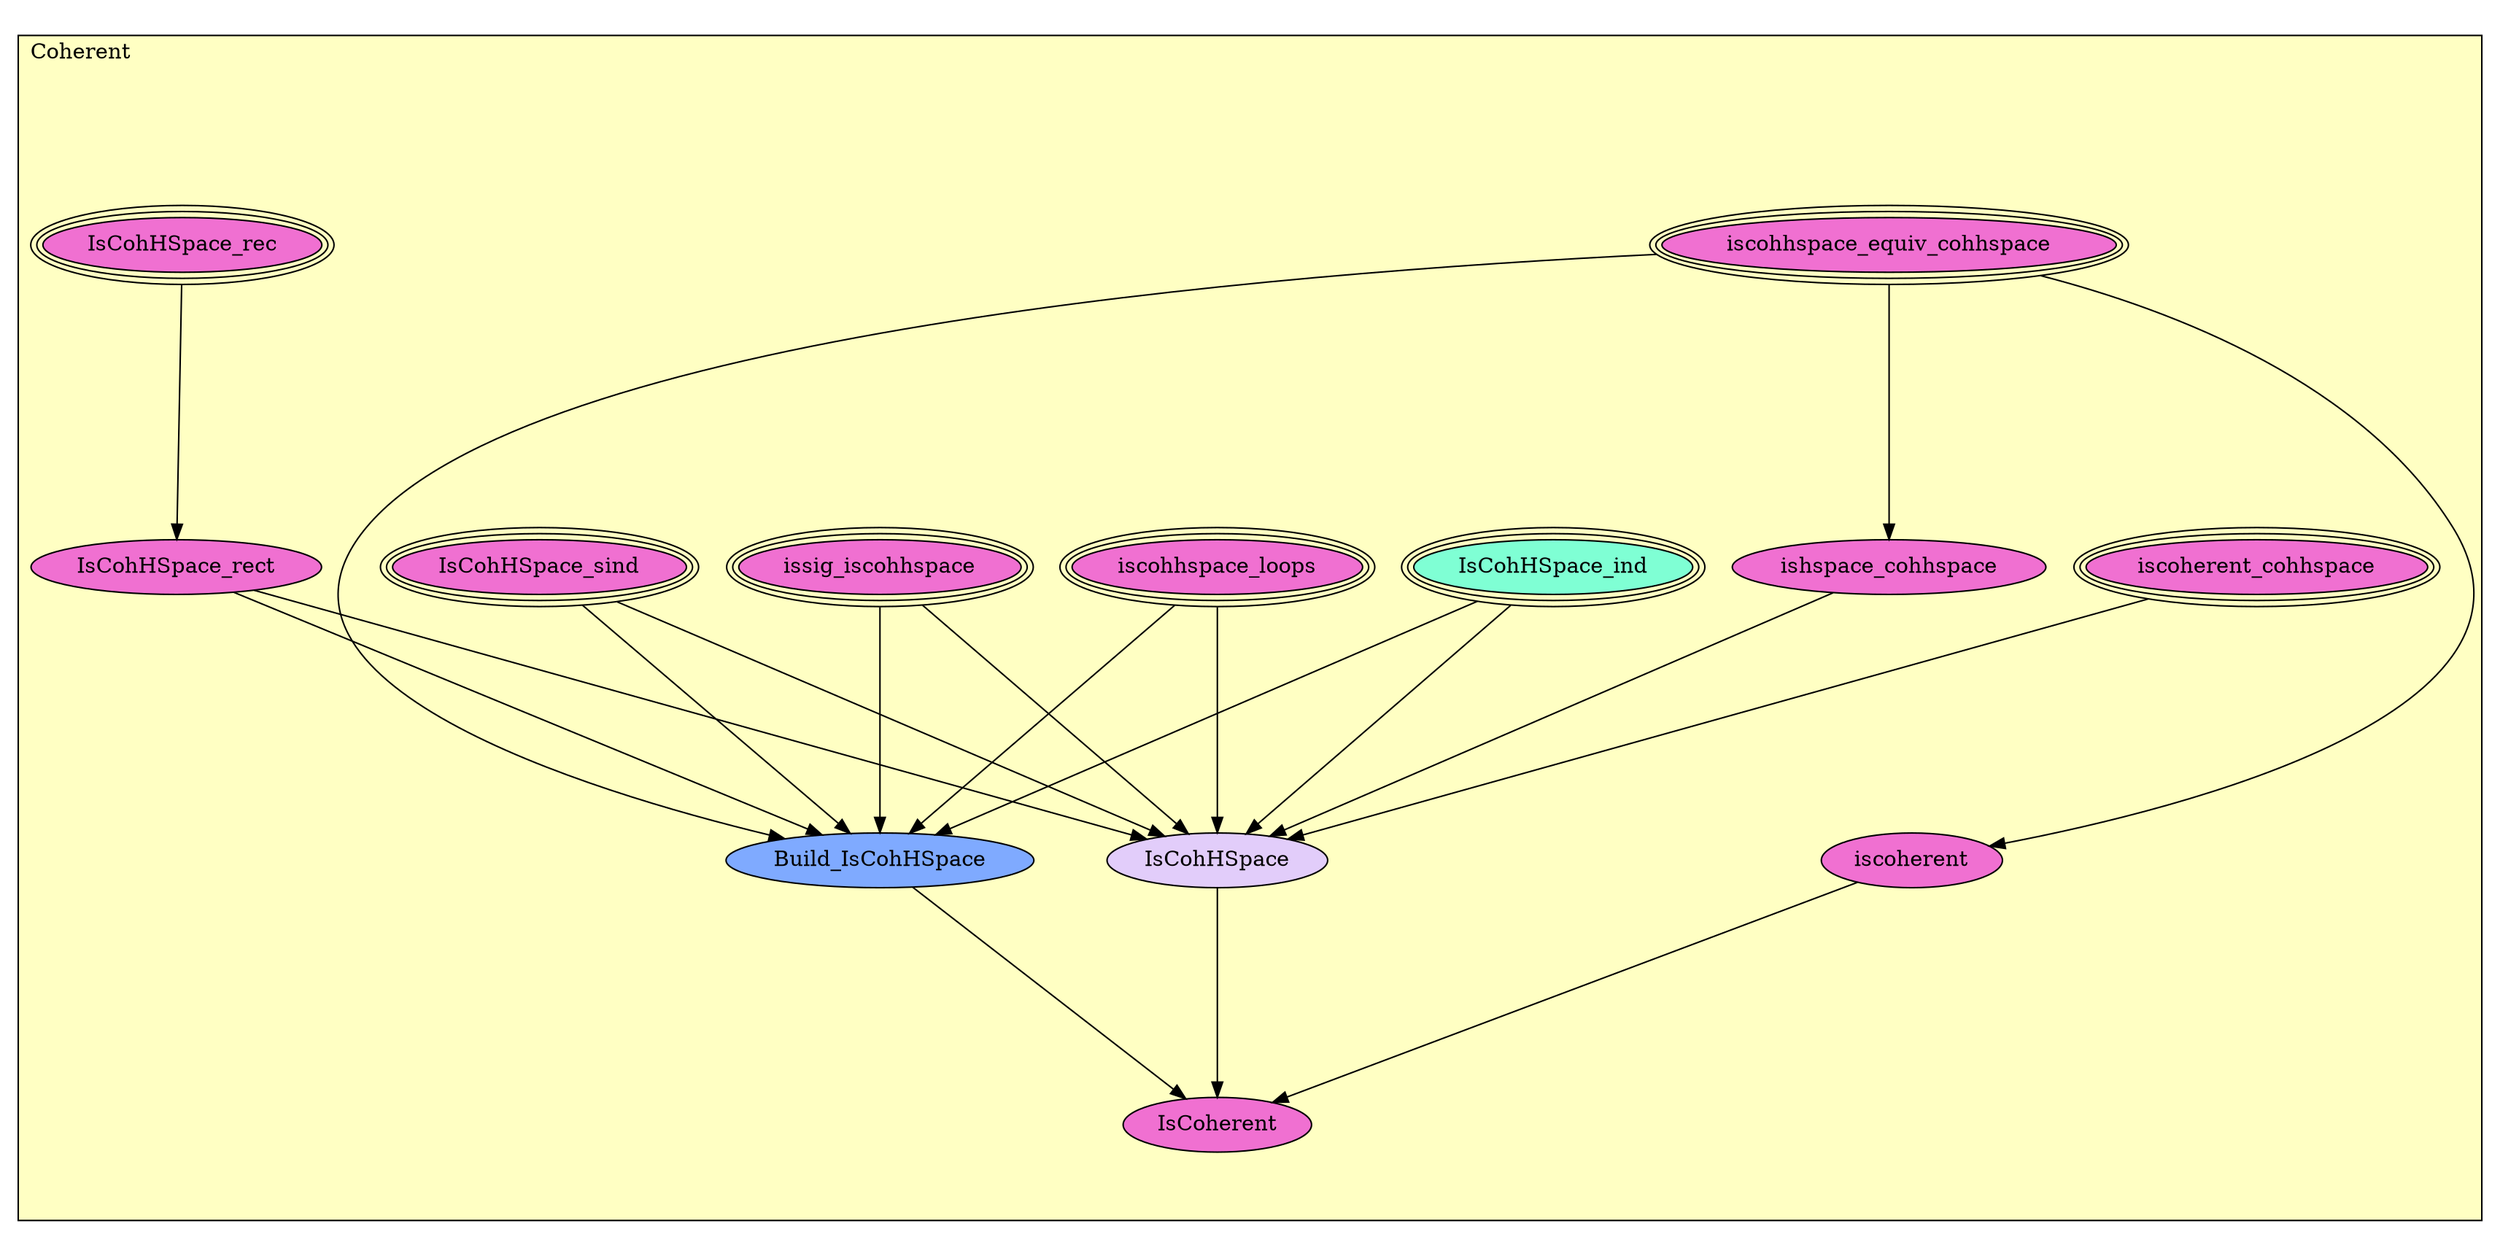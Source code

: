 digraph HoTT_Homotopy_HSpace_Coherent {
  graph [ratio=0.5]
  node [style=filled]
Coherent_iscohhspace_loops [label="iscohhspace_loops", URL=<Coherent.html#iscohhspace_loops>, peripheries=3, fillcolor="#F070D1"] ;
Coherent_iscohhspace_equiv_cohhspace [label="iscohhspace_equiv_cohhspace", URL=<Coherent.html#iscohhspace_equiv_cohhspace>, peripheries=3, fillcolor="#F070D1"] ;
Coherent_issig_iscohhspace [label="issig_iscohhspace", URL=<Coherent.html#issig_iscohhspace>, peripheries=3, fillcolor="#F070D1"] ;
Coherent_iscoherent_cohhspace [label="iscoherent_cohhspace", URL=<Coherent.html#iscoherent_cohhspace>, peripheries=3, fillcolor="#F070D1"] ;
Coherent_ishspace_cohhspace [label="ishspace_cohhspace", URL=<Coherent.html#ishspace_cohhspace>, fillcolor="#F070D1"] ;
Coherent_IsCohHSpace_sind [label="IsCohHSpace_sind", URL=<Coherent.html#IsCohHSpace_sind>, peripheries=3, fillcolor="#F070D1"] ;
Coherent_IsCohHSpace_rec [label="IsCohHSpace_rec", URL=<Coherent.html#IsCohHSpace_rec>, peripheries=3, fillcolor="#F070D1"] ;
Coherent_IsCohHSpace_ind [label="IsCohHSpace_ind", URL=<Coherent.html#IsCohHSpace_ind>, peripheries=3, fillcolor="#7FFFD4"] ;
Coherent_IsCohHSpace_rect [label="IsCohHSpace_rect", URL=<Coherent.html#IsCohHSpace_rect>, fillcolor="#F070D1"] ;
Coherent_Build_IsCohHSpace [label="Build_IsCohHSpace", URL=<Coherent.html#Build_IsCohHSpace>, fillcolor="#7FAAFF"] ;
Coherent_IsCohHSpace [label="IsCohHSpace", URL=<Coherent.html#IsCohHSpace>, fillcolor="#E2CDFA"] ;
Coherent_iscoherent [label="iscoherent", URL=<Coherent.html#iscoherent>, fillcolor="#F070D1"] ;
Coherent_IsCoherent [label="IsCoherent", URL=<Coherent.html#IsCoherent>, fillcolor="#F070D1"] ;
  Coherent_iscohhspace_loops -> Coherent_Build_IsCohHSpace [] ;
  Coherent_iscohhspace_loops -> Coherent_IsCohHSpace [] ;
  Coherent_iscohhspace_equiv_cohhspace -> Coherent_ishspace_cohhspace [] ;
  Coherent_iscohhspace_equiv_cohhspace -> Coherent_Build_IsCohHSpace [] ;
  Coherent_iscohhspace_equiv_cohhspace -> Coherent_iscoherent [] ;
  Coherent_issig_iscohhspace -> Coherent_Build_IsCohHSpace [] ;
  Coherent_issig_iscohhspace -> Coherent_IsCohHSpace [] ;
  Coherent_iscoherent_cohhspace -> Coherent_IsCohHSpace [] ;
  Coherent_ishspace_cohhspace -> Coherent_IsCohHSpace [] ;
  Coherent_IsCohHSpace_sind -> Coherent_Build_IsCohHSpace [] ;
  Coherent_IsCohHSpace_sind -> Coherent_IsCohHSpace [] ;
  Coherent_IsCohHSpace_rec -> Coherent_IsCohHSpace_rect [] ;
  Coherent_IsCohHSpace_ind -> Coherent_Build_IsCohHSpace [] ;
  Coherent_IsCohHSpace_ind -> Coherent_IsCohHSpace [] ;
  Coherent_IsCohHSpace_rect -> Coherent_Build_IsCohHSpace [] ;
  Coherent_IsCohHSpace_rect -> Coherent_IsCohHSpace [] ;
  Coherent_Build_IsCohHSpace -> Coherent_IsCoherent [] ;
  Coherent_IsCohHSpace -> Coherent_IsCoherent [] ;
  Coherent_iscoherent -> Coherent_IsCoherent [] ;
subgraph cluster_Coherent { label="Coherent"; fillcolor="#FFFFC3"; labeljust=l; style=filled 
Coherent_IsCoherent; Coherent_iscoherent; Coherent_IsCohHSpace; Coherent_Build_IsCohHSpace; Coherent_IsCohHSpace_rect; Coherent_IsCohHSpace_ind; Coherent_IsCohHSpace_rec; Coherent_IsCohHSpace_sind; Coherent_ishspace_cohhspace; Coherent_iscoherent_cohhspace; Coherent_issig_iscohhspace; Coherent_iscohhspace_equiv_cohhspace; Coherent_iscohhspace_loops; };
} /* END */
